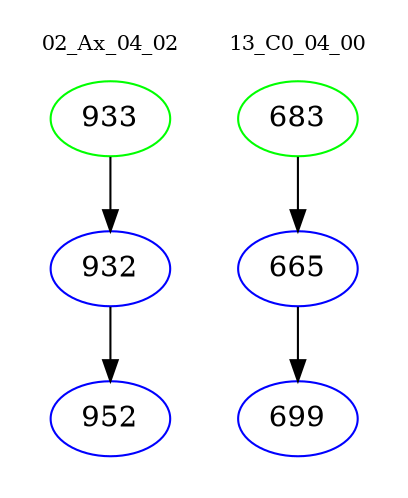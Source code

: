 digraph{
subgraph cluster_0 {
color = white
label = "02_Ax_04_02";
fontsize=10;
T0_933 [label="933", color="green"]
T0_933 -> T0_932 [color="black"]
T0_932 [label="932", color="blue"]
T0_932 -> T0_952 [color="black"]
T0_952 [label="952", color="blue"]
}
subgraph cluster_1 {
color = white
label = "13_C0_04_00";
fontsize=10;
T1_683 [label="683", color="green"]
T1_683 -> T1_665 [color="black"]
T1_665 [label="665", color="blue"]
T1_665 -> T1_699 [color="black"]
T1_699 [label="699", color="blue"]
}
}
